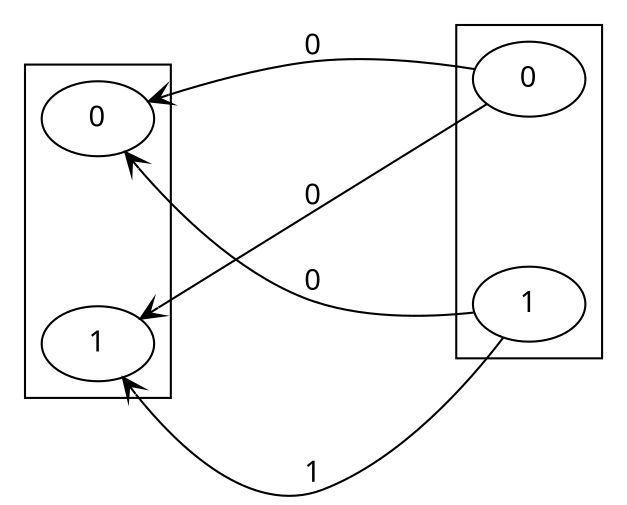 digraph Matrix {

  graph [fontname="Yu Gothic", ranksep="2", nodesep="1"]
  node [fontname="Yu Gothic"]
  edge [fontname="Yu Gothic", arrowhead=vee]

  rankdir=RL

  subgraph cluster_Right {
    R0 [label=0]
    R1 [label=1]
  }

  subgraph cluster_Left {
    L0 [label=0]
    L1 [label=1]
  }

  R0 -> L0 [label="0"]
  R1 -> L0 [label="0"]
  R0 -> L1 [label="0"]
  R1 -> L1 [label="1"]

}